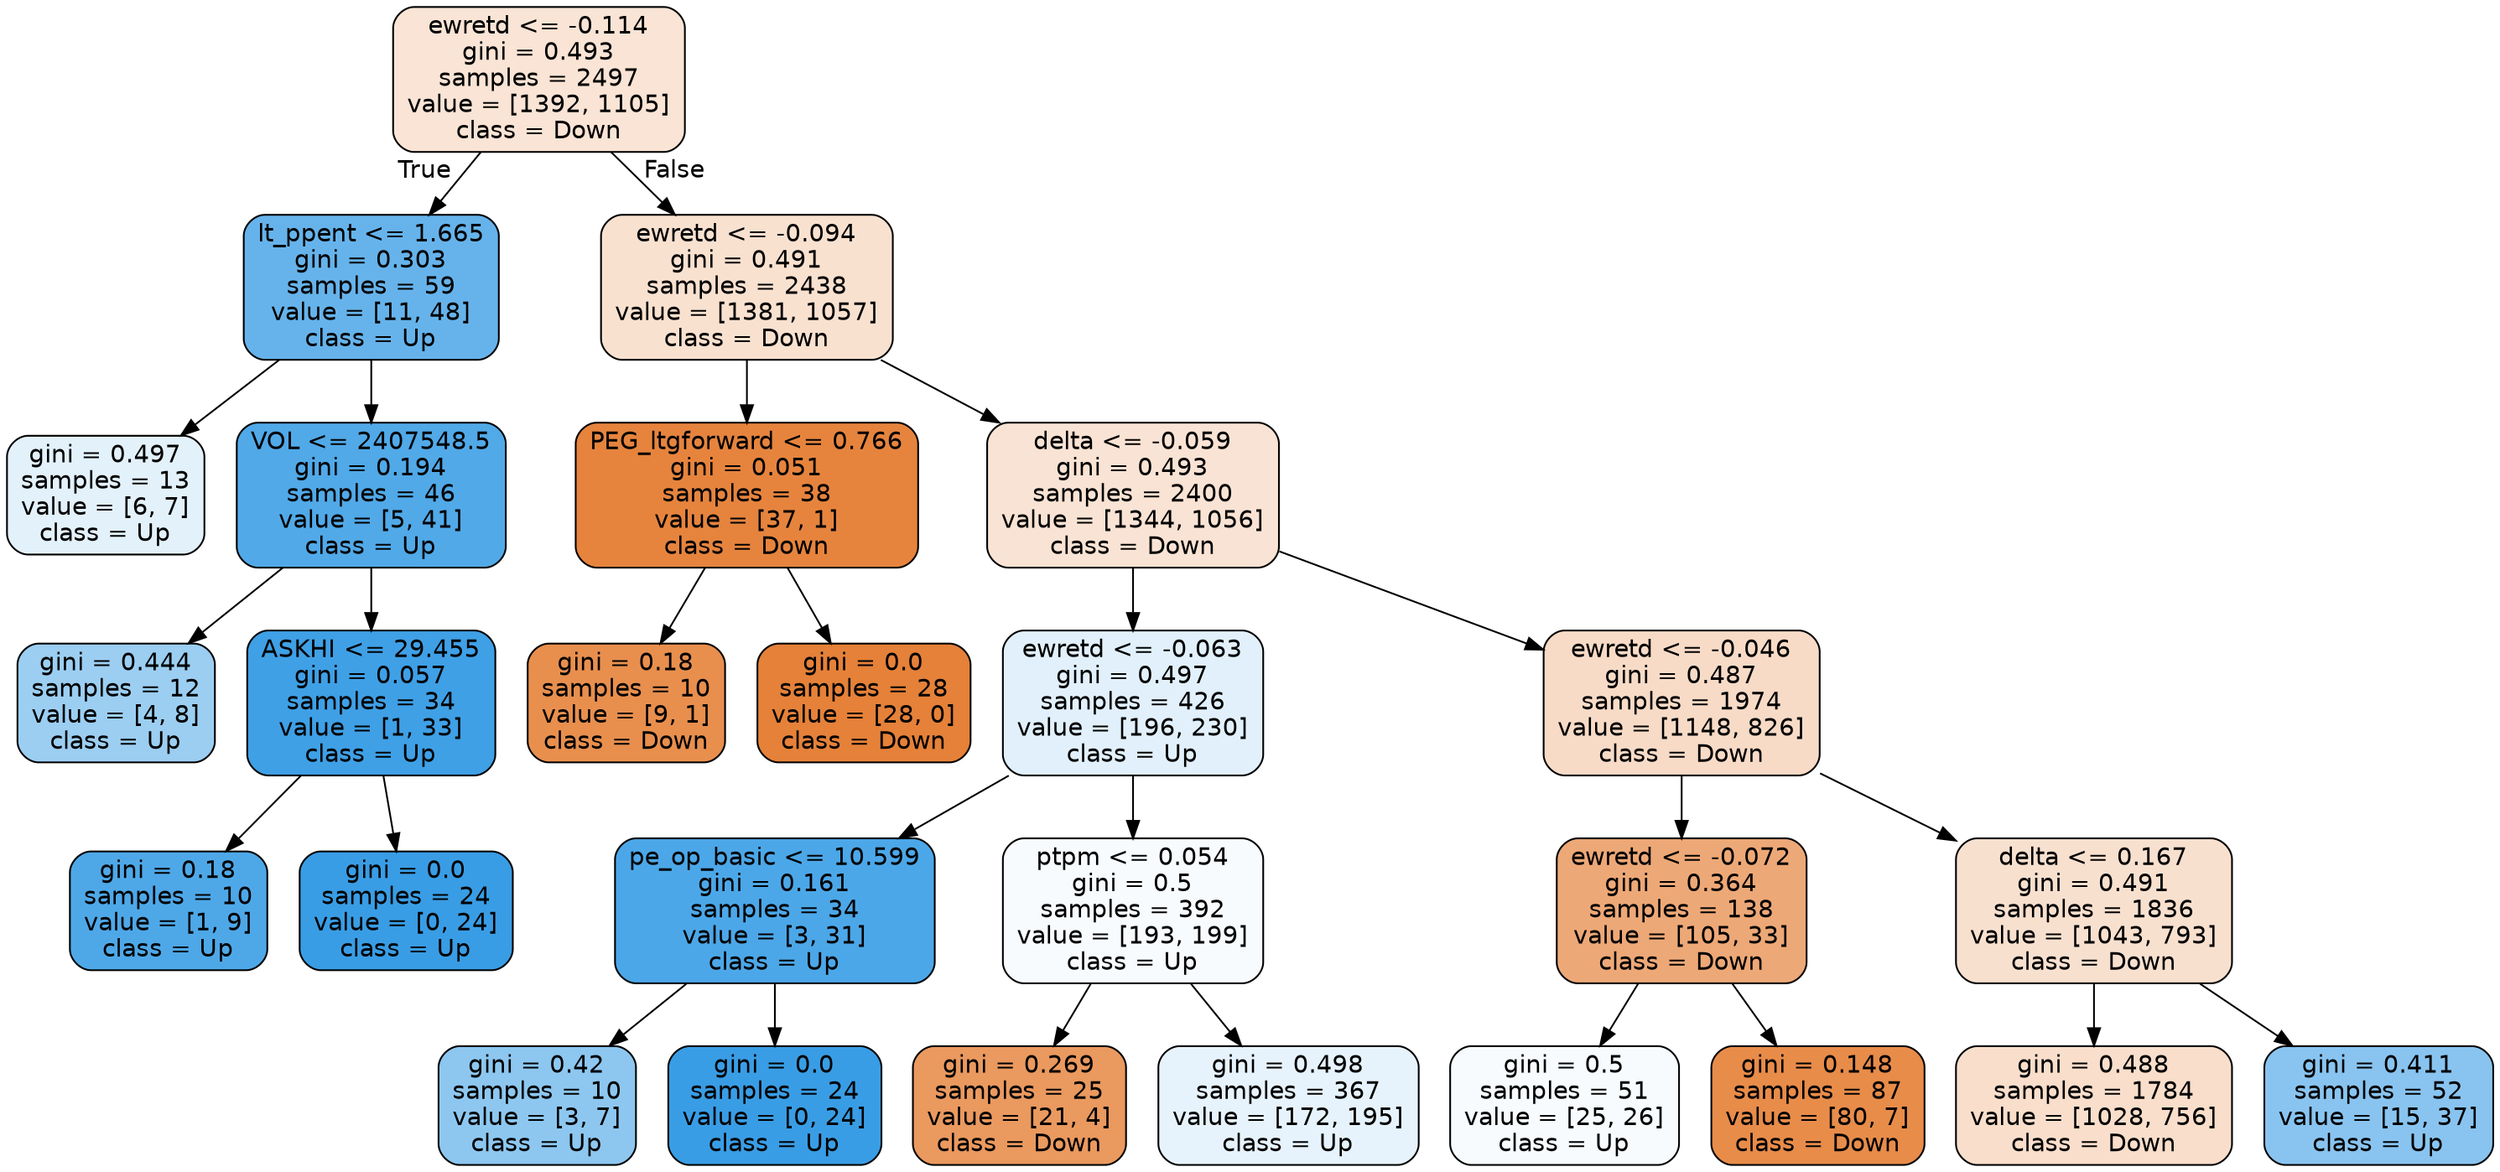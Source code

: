 digraph Tree {
node [shape=box, style="filled, rounded", color="black", fontname=helvetica] ;
edge [fontname=helvetica] ;
0 [label="ewretd <= -0.114\ngini = 0.493\nsamples = 2497\nvalue = [1392, 1105]\nclass = Down", fillcolor="#e5813935"] ;
1 [label="lt_ppent <= 1.665\ngini = 0.303\nsamples = 59\nvalue = [11, 48]\nclass = Up", fillcolor="#399de5c5"] ;
0 -> 1 [labeldistance=2.5, labelangle=45, headlabel="True"] ;
2 [label="gini = 0.497\nsamples = 13\nvalue = [6, 7]\nclass = Up", fillcolor="#399de524"] ;
1 -> 2 ;
3 [label="VOL <= 2407548.5\ngini = 0.194\nsamples = 46\nvalue = [5, 41]\nclass = Up", fillcolor="#399de5e0"] ;
1 -> 3 ;
4 [label="gini = 0.444\nsamples = 12\nvalue = [4, 8]\nclass = Up", fillcolor="#399de57f"] ;
3 -> 4 ;
5 [label="ASKHI <= 29.455\ngini = 0.057\nsamples = 34\nvalue = [1, 33]\nclass = Up", fillcolor="#399de5f7"] ;
3 -> 5 ;
6 [label="gini = 0.18\nsamples = 10\nvalue = [1, 9]\nclass = Up", fillcolor="#399de5e3"] ;
5 -> 6 ;
7 [label="gini = 0.0\nsamples = 24\nvalue = [0, 24]\nclass = Up", fillcolor="#399de5ff"] ;
5 -> 7 ;
8 [label="ewretd <= -0.094\ngini = 0.491\nsamples = 2438\nvalue = [1381, 1057]\nclass = Down", fillcolor="#e581393c"] ;
0 -> 8 [labeldistance=2.5, labelangle=-45, headlabel="False"] ;
9 [label="PEG_ltgforward <= 0.766\ngini = 0.051\nsamples = 38\nvalue = [37, 1]\nclass = Down", fillcolor="#e58139f8"] ;
8 -> 9 ;
10 [label="gini = 0.18\nsamples = 10\nvalue = [9, 1]\nclass = Down", fillcolor="#e58139e3"] ;
9 -> 10 ;
11 [label="gini = 0.0\nsamples = 28\nvalue = [28, 0]\nclass = Down", fillcolor="#e58139ff"] ;
9 -> 11 ;
12 [label="delta <= -0.059\ngini = 0.493\nsamples = 2400\nvalue = [1344, 1056]\nclass = Down", fillcolor="#e5813937"] ;
8 -> 12 ;
13 [label="ewretd <= -0.063\ngini = 0.497\nsamples = 426\nvalue = [196, 230]\nclass = Up", fillcolor="#399de526"] ;
12 -> 13 ;
14 [label="pe_op_basic <= 10.599\ngini = 0.161\nsamples = 34\nvalue = [3, 31]\nclass = Up", fillcolor="#399de5e6"] ;
13 -> 14 ;
15 [label="gini = 0.42\nsamples = 10\nvalue = [3, 7]\nclass = Up", fillcolor="#399de592"] ;
14 -> 15 ;
16 [label="gini = 0.0\nsamples = 24\nvalue = [0, 24]\nclass = Up", fillcolor="#399de5ff"] ;
14 -> 16 ;
17 [label="ptpm <= 0.054\ngini = 0.5\nsamples = 392\nvalue = [193, 199]\nclass = Up", fillcolor="#399de508"] ;
13 -> 17 ;
18 [label="gini = 0.269\nsamples = 25\nvalue = [21, 4]\nclass = Down", fillcolor="#e58139ce"] ;
17 -> 18 ;
19 [label="gini = 0.498\nsamples = 367\nvalue = [172, 195]\nclass = Up", fillcolor="#399de51e"] ;
17 -> 19 ;
20 [label="ewretd <= -0.046\ngini = 0.487\nsamples = 1974\nvalue = [1148, 826]\nclass = Down", fillcolor="#e5813948"] ;
12 -> 20 ;
21 [label="ewretd <= -0.072\ngini = 0.364\nsamples = 138\nvalue = [105, 33]\nclass = Down", fillcolor="#e58139af"] ;
20 -> 21 ;
22 [label="gini = 0.5\nsamples = 51\nvalue = [25, 26]\nclass = Up", fillcolor="#399de50a"] ;
21 -> 22 ;
23 [label="gini = 0.148\nsamples = 87\nvalue = [80, 7]\nclass = Down", fillcolor="#e58139e9"] ;
21 -> 23 ;
24 [label="delta <= 0.167\ngini = 0.491\nsamples = 1836\nvalue = [1043, 793]\nclass = Down", fillcolor="#e581393d"] ;
20 -> 24 ;
25 [label="gini = 0.488\nsamples = 1784\nvalue = [1028, 756]\nclass = Down", fillcolor="#e5813943"] ;
24 -> 25 ;
26 [label="gini = 0.411\nsamples = 52\nvalue = [15, 37]\nclass = Up", fillcolor="#399de598"] ;
24 -> 26 ;
}